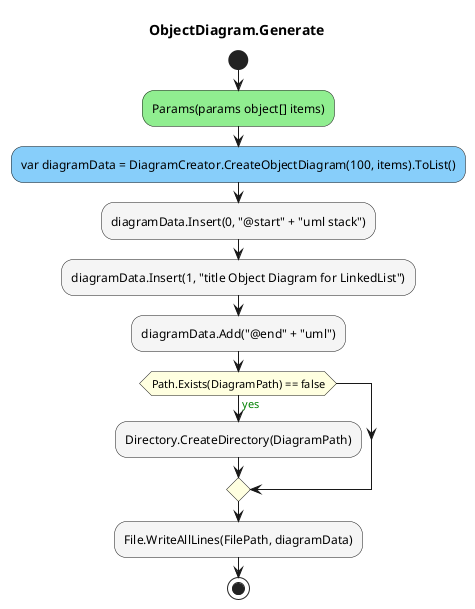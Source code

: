 @startuml ObjectDiagram.Generate
title ObjectDiagram.Generate
start
#LightGreen:Params(params object[] items);
#LightSkyBlue:var diagramData = DiagramCreator.CreateObjectDiagram(100, items).ToList();
#WhiteSmoke:diagramData.Insert(0, "@start" + "uml stack");
#WhiteSmoke:diagramData.Insert(1, "title Object Diagram for LinkedList");
#WhiteSmoke:diagramData.Add("@end" + "uml");
#LightYellow:if (Path.Exists(DiagramPath) == false) then (<color:green>yes)
  #WhiteSmoke:Directory.CreateDirectory(DiagramPath);
endif
#WhiteSmoke:File.WriteAllLines(FilePath, diagramData);
stop
@enduml
